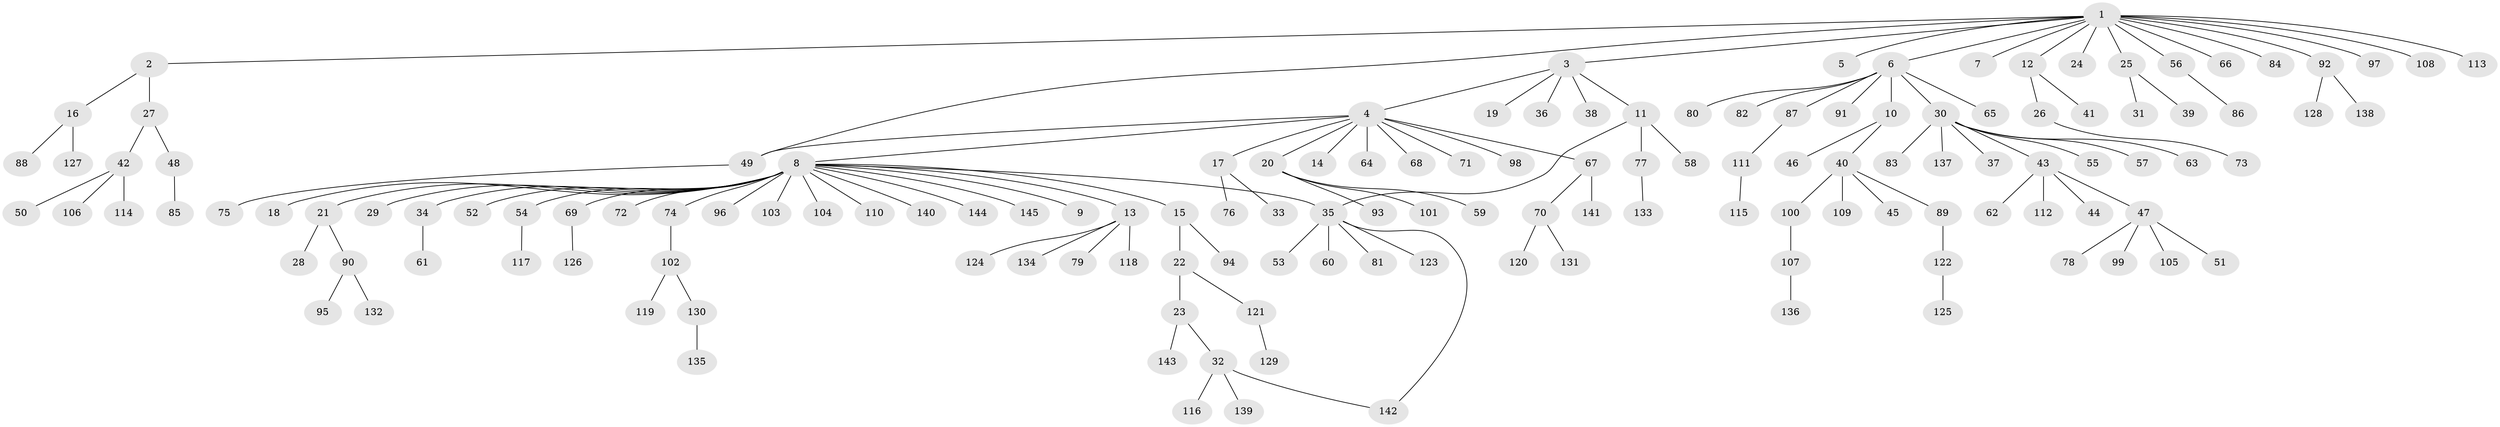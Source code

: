 // Generated by graph-tools (version 1.1) at 2025/35/03/09/25 02:35:50]
// undirected, 145 vertices, 147 edges
graph export_dot {
graph [start="1"]
  node [color=gray90,style=filled];
  1;
  2;
  3;
  4;
  5;
  6;
  7;
  8;
  9;
  10;
  11;
  12;
  13;
  14;
  15;
  16;
  17;
  18;
  19;
  20;
  21;
  22;
  23;
  24;
  25;
  26;
  27;
  28;
  29;
  30;
  31;
  32;
  33;
  34;
  35;
  36;
  37;
  38;
  39;
  40;
  41;
  42;
  43;
  44;
  45;
  46;
  47;
  48;
  49;
  50;
  51;
  52;
  53;
  54;
  55;
  56;
  57;
  58;
  59;
  60;
  61;
  62;
  63;
  64;
  65;
  66;
  67;
  68;
  69;
  70;
  71;
  72;
  73;
  74;
  75;
  76;
  77;
  78;
  79;
  80;
  81;
  82;
  83;
  84;
  85;
  86;
  87;
  88;
  89;
  90;
  91;
  92;
  93;
  94;
  95;
  96;
  97;
  98;
  99;
  100;
  101;
  102;
  103;
  104;
  105;
  106;
  107;
  108;
  109;
  110;
  111;
  112;
  113;
  114;
  115;
  116;
  117;
  118;
  119;
  120;
  121;
  122;
  123;
  124;
  125;
  126;
  127;
  128;
  129;
  130;
  131;
  132;
  133;
  134;
  135;
  136;
  137;
  138;
  139;
  140;
  141;
  142;
  143;
  144;
  145;
  1 -- 2;
  1 -- 3;
  1 -- 5;
  1 -- 6;
  1 -- 7;
  1 -- 12;
  1 -- 24;
  1 -- 25;
  1 -- 49;
  1 -- 56;
  1 -- 66;
  1 -- 84;
  1 -- 92;
  1 -- 97;
  1 -- 108;
  1 -- 113;
  2 -- 16;
  2 -- 27;
  3 -- 4;
  3 -- 11;
  3 -- 19;
  3 -- 36;
  3 -- 38;
  4 -- 8;
  4 -- 14;
  4 -- 17;
  4 -- 20;
  4 -- 49;
  4 -- 64;
  4 -- 67;
  4 -- 68;
  4 -- 71;
  4 -- 98;
  6 -- 10;
  6 -- 30;
  6 -- 65;
  6 -- 80;
  6 -- 82;
  6 -- 87;
  6 -- 91;
  8 -- 9;
  8 -- 13;
  8 -- 15;
  8 -- 18;
  8 -- 21;
  8 -- 29;
  8 -- 34;
  8 -- 35;
  8 -- 52;
  8 -- 54;
  8 -- 69;
  8 -- 72;
  8 -- 74;
  8 -- 96;
  8 -- 103;
  8 -- 104;
  8 -- 110;
  8 -- 140;
  8 -- 144;
  8 -- 145;
  10 -- 40;
  10 -- 46;
  11 -- 35;
  11 -- 58;
  11 -- 77;
  12 -- 26;
  12 -- 41;
  13 -- 79;
  13 -- 118;
  13 -- 124;
  13 -- 134;
  15 -- 22;
  15 -- 94;
  16 -- 88;
  16 -- 127;
  17 -- 33;
  17 -- 76;
  20 -- 59;
  20 -- 93;
  20 -- 101;
  21 -- 28;
  21 -- 90;
  22 -- 23;
  22 -- 121;
  23 -- 32;
  23 -- 143;
  25 -- 31;
  25 -- 39;
  26 -- 73;
  27 -- 42;
  27 -- 48;
  30 -- 37;
  30 -- 43;
  30 -- 55;
  30 -- 57;
  30 -- 63;
  30 -- 83;
  30 -- 137;
  32 -- 116;
  32 -- 139;
  32 -- 142;
  34 -- 61;
  35 -- 53;
  35 -- 60;
  35 -- 81;
  35 -- 123;
  35 -- 142;
  40 -- 45;
  40 -- 89;
  40 -- 100;
  40 -- 109;
  42 -- 50;
  42 -- 106;
  42 -- 114;
  43 -- 44;
  43 -- 47;
  43 -- 62;
  43 -- 112;
  47 -- 51;
  47 -- 78;
  47 -- 99;
  47 -- 105;
  48 -- 85;
  49 -- 75;
  54 -- 117;
  56 -- 86;
  67 -- 70;
  67 -- 141;
  69 -- 126;
  70 -- 120;
  70 -- 131;
  74 -- 102;
  77 -- 133;
  87 -- 111;
  89 -- 122;
  90 -- 95;
  90 -- 132;
  92 -- 128;
  92 -- 138;
  100 -- 107;
  102 -- 119;
  102 -- 130;
  107 -- 136;
  111 -- 115;
  121 -- 129;
  122 -- 125;
  130 -- 135;
}
